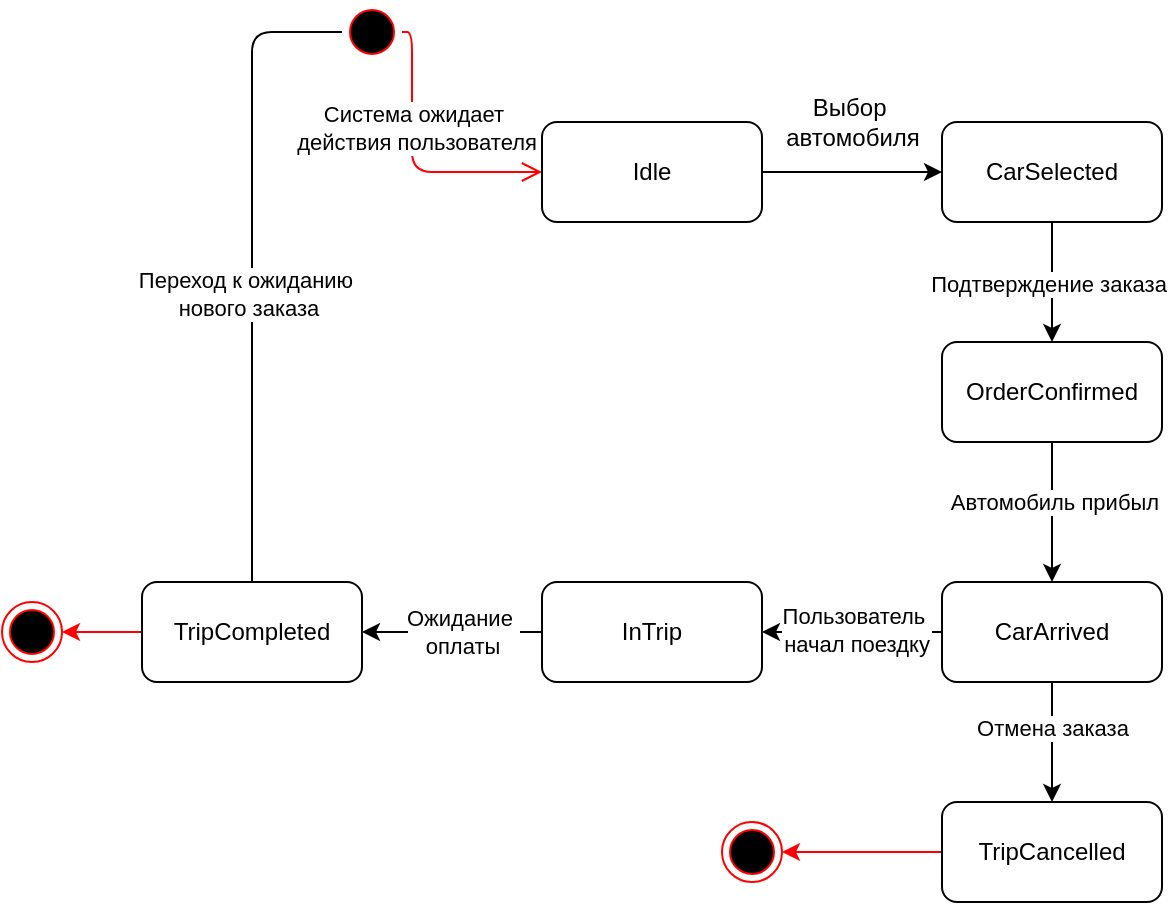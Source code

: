 <mxfile version="25.0.1" pages="3">
  <diagram id="kk8u7qt29iAjSEWAhIxE" name="Практическая работа 1 задание">
    <mxGraphModel dx="1740" dy="454" grid="1" gridSize="10" guides="1" tooltips="1" connect="1" arrows="1" fold="1" page="1" pageScale="1" pageWidth="827" pageHeight="1169" math="0" shadow="0">
      <root>
        <mxCell id="0" />
        <mxCell id="1" parent="0" />
        <mxCell id="ZprLS8R36pfq5UAjftLN-1" value="" style="ellipse;html=1;shape=startState;fillColor=#000000;strokeColor=#ff0000;rounded=1;" vertex="1" parent="1">
          <mxGeometry x="10" y="150" width="30" height="30" as="geometry" />
        </mxCell>
        <mxCell id="ZprLS8R36pfq5UAjftLN-2" value="" style="edgeStyle=orthogonalEdgeStyle;html=1;verticalAlign=bottom;endArrow=open;endSize=8;strokeColor=#ff0000;rounded=1;entryX=0;entryY=0.5;entryDx=0;entryDy=0;" edge="1" source="ZprLS8R36pfq5UAjftLN-1" parent="1" target="ZprLS8R36pfq5UAjftLN-6">
          <mxGeometry relative="1" as="geometry">
            <mxPoint x="545" y="210" as="targetPoint" />
            <Array as="points">
              <mxPoint x="45" y="235" />
            </Array>
          </mxGeometry>
        </mxCell>
        <mxCell id="WAD0H5yiQOPJkvEto6kg-1" value="Система ожидает&amp;nbsp;&lt;div&gt;действия пользователя&lt;/div&gt;" style="edgeLabel;html=1;align=center;verticalAlign=middle;resizable=0;points=[];rounded=1;" vertex="1" connectable="0" parent="ZprLS8R36pfq5UAjftLN-2">
          <mxGeometry x="-0.243" y="2" relative="1" as="geometry">
            <mxPoint as="offset" />
          </mxGeometry>
        </mxCell>
        <mxCell id="ZprLS8R36pfq5UAjftLN-5" value="" style="ellipse;html=1;shape=endState;fillColor=#000000;strokeColor=#ff0000;rounded=1;" vertex="1" parent="1">
          <mxGeometry x="200" y="560" width="30" height="30" as="geometry" />
        </mxCell>
        <mxCell id="WAD0H5yiQOPJkvEto6kg-2" style="edgeStyle=orthogonalEdgeStyle;rounded=1;orthogonalLoop=1;jettySize=auto;html=1;" edge="1" parent="1" source="ZprLS8R36pfq5UAjftLN-6" target="ZprLS8R36pfq5UAjftLN-7">
          <mxGeometry relative="1" as="geometry" />
        </mxCell>
        <mxCell id="ZprLS8R36pfq5UAjftLN-6" value="Idle" style="html=1;whiteSpace=wrap;rounded=1;" vertex="1" parent="1">
          <mxGeometry x="110" y="210" width="110" height="50" as="geometry" />
        </mxCell>
        <mxCell id="WAD0H5yiQOPJkvEto6kg-4" style="edgeStyle=orthogonalEdgeStyle;rounded=1;orthogonalLoop=1;jettySize=auto;html=1;entryX=0.5;entryY=0;entryDx=0;entryDy=0;" edge="1" parent="1" source="ZprLS8R36pfq5UAjftLN-7" target="ZprLS8R36pfq5UAjftLN-8">
          <mxGeometry relative="1" as="geometry" />
        </mxCell>
        <mxCell id="WAD0H5yiQOPJkvEto6kg-15" value="Подтверждение заказа" style="edgeLabel;html=1;align=center;verticalAlign=middle;resizable=0;points=[];rounded=1;" vertex="1" connectable="0" parent="WAD0H5yiQOPJkvEto6kg-4">
          <mxGeometry x="0.017" y="-2" relative="1" as="geometry">
            <mxPoint as="offset" />
          </mxGeometry>
        </mxCell>
        <mxCell id="ZprLS8R36pfq5UAjftLN-7" value="CarSelected" style="html=1;whiteSpace=wrap;rounded=1;" vertex="1" parent="1">
          <mxGeometry x="310" y="210" width="110" height="50" as="geometry" />
        </mxCell>
        <mxCell id="WAD0H5yiQOPJkvEto6kg-5" style="edgeStyle=orthogonalEdgeStyle;rounded=1;orthogonalLoop=1;jettySize=auto;html=1;entryX=0.5;entryY=0;entryDx=0;entryDy=0;" edge="1" parent="1" source="ZprLS8R36pfq5UAjftLN-8" target="ZprLS8R36pfq5UAjftLN-9">
          <mxGeometry relative="1" as="geometry" />
        </mxCell>
        <mxCell id="WAD0H5yiQOPJkvEto6kg-16" value="Автомобиль прибыл" style="edgeLabel;html=1;align=center;verticalAlign=middle;resizable=0;points=[];rounded=1;" vertex="1" connectable="0" parent="WAD0H5yiQOPJkvEto6kg-5">
          <mxGeometry x="-0.14" y="1" relative="1" as="geometry">
            <mxPoint as="offset" />
          </mxGeometry>
        </mxCell>
        <mxCell id="ZprLS8R36pfq5UAjftLN-8" value="OrderConfirmed" style="html=1;whiteSpace=wrap;rounded=1;" vertex="1" parent="1">
          <mxGeometry x="310" y="320" width="110" height="50" as="geometry" />
        </mxCell>
        <mxCell id="WAD0H5yiQOPJkvEto6kg-6" style="edgeStyle=orthogonalEdgeStyle;rounded=1;orthogonalLoop=1;jettySize=auto;html=1;entryX=0.5;entryY=0;entryDx=0;entryDy=0;" edge="1" parent="1" source="ZprLS8R36pfq5UAjftLN-9" target="ZprLS8R36pfq5UAjftLN-12">
          <mxGeometry relative="1" as="geometry" />
        </mxCell>
        <mxCell id="WAD0H5yiQOPJkvEto6kg-17" value="Отмена заказа" style="edgeLabel;html=1;align=center;verticalAlign=middle;resizable=0;points=[];rounded=1;" vertex="1" connectable="0" parent="WAD0H5yiQOPJkvEto6kg-6">
          <mxGeometry x="-0.229" relative="1" as="geometry">
            <mxPoint as="offset" />
          </mxGeometry>
        </mxCell>
        <mxCell id="WAD0H5yiQOPJkvEto6kg-8" style="edgeStyle=orthogonalEdgeStyle;rounded=1;orthogonalLoop=1;jettySize=auto;html=1;" edge="1" parent="1" source="ZprLS8R36pfq5UAjftLN-9" target="ZprLS8R36pfq5UAjftLN-10">
          <mxGeometry relative="1" as="geometry" />
        </mxCell>
        <mxCell id="WAD0H5yiQOPJkvEto6kg-18" value="Пользователь&amp;nbsp;&lt;div&gt;начал поездку&lt;/div&gt;" style="edgeLabel;html=1;align=center;verticalAlign=middle;resizable=0;points=[];rounded=1;" vertex="1" connectable="0" parent="WAD0H5yiQOPJkvEto6kg-8">
          <mxGeometry x="-0.04" y="-1" relative="1" as="geometry">
            <mxPoint as="offset" />
          </mxGeometry>
        </mxCell>
        <mxCell id="ZprLS8R36pfq5UAjftLN-9" value="CarArrived" style="html=1;whiteSpace=wrap;rounded=1;" vertex="1" parent="1">
          <mxGeometry x="310" y="440" width="110" height="50" as="geometry" />
        </mxCell>
        <mxCell id="WAD0H5yiQOPJkvEto6kg-9" style="edgeStyle=orthogonalEdgeStyle;rounded=1;orthogonalLoop=1;jettySize=auto;html=1;entryX=1;entryY=0.5;entryDx=0;entryDy=0;" edge="1" parent="1" source="ZprLS8R36pfq5UAjftLN-10" target="ZprLS8R36pfq5UAjftLN-11">
          <mxGeometry relative="1" as="geometry" />
        </mxCell>
        <mxCell id="WAD0H5yiQOPJkvEto6kg-20" value="Ожидание&amp;nbsp;&lt;div&gt;оплаты&lt;/div&gt;" style="edgeLabel;html=1;align=center;verticalAlign=middle;resizable=0;points=[];rounded=1;" vertex="1" connectable="0" parent="WAD0H5yiQOPJkvEto6kg-9">
          <mxGeometry x="0.138" y="-1" relative="1" as="geometry">
            <mxPoint x="11" y="1" as="offset" />
          </mxGeometry>
        </mxCell>
        <mxCell id="ZprLS8R36pfq5UAjftLN-10" value="InTrip" style="html=1;whiteSpace=wrap;rounded=1;" vertex="1" parent="1">
          <mxGeometry x="110" y="440" width="110" height="50" as="geometry" />
        </mxCell>
        <mxCell id="WAD0H5yiQOPJkvEto6kg-10" style="edgeStyle=orthogonalEdgeStyle;rounded=1;orthogonalLoop=1;jettySize=auto;html=1;entryX=0;entryY=0.5;entryDx=0;entryDy=0;strokeColor=default;endArrow=none;endFill=0;" edge="1" parent="1" source="ZprLS8R36pfq5UAjftLN-11" target="ZprLS8R36pfq5UAjftLN-1">
          <mxGeometry relative="1" as="geometry" />
        </mxCell>
        <mxCell id="WAD0H5yiQOPJkvEto6kg-11" value="Переход к ожиданию&amp;nbsp;&lt;div&gt;нового заказа&lt;/div&gt;" style="edgeLabel;html=1;align=center;verticalAlign=middle;resizable=0;points=[];rounded=1;" vertex="1" connectable="0" parent="WAD0H5yiQOPJkvEto6kg-10">
          <mxGeometry x="-0.098" y="2" relative="1" as="geometry">
            <mxPoint as="offset" />
          </mxGeometry>
        </mxCell>
        <mxCell id="WAD0H5yiQOPJkvEto6kg-14" style="edgeStyle=orthogonalEdgeStyle;rounded=1;orthogonalLoop=1;jettySize=auto;html=1;entryX=1;entryY=0.5;entryDx=0;entryDy=0;strokeColor=#FF0000;" edge="1" parent="1" source="ZprLS8R36pfq5UAjftLN-11" target="WAD0H5yiQOPJkvEto6kg-13">
          <mxGeometry relative="1" as="geometry" />
        </mxCell>
        <mxCell id="ZprLS8R36pfq5UAjftLN-11" value="TripCompleted" style="html=1;whiteSpace=wrap;rounded=1;" vertex="1" parent="1">
          <mxGeometry x="-90" y="440" width="110" height="50" as="geometry" />
        </mxCell>
        <mxCell id="WAD0H5yiQOPJkvEto6kg-7" style="edgeStyle=orthogonalEdgeStyle;rounded=1;orthogonalLoop=1;jettySize=auto;html=1;entryX=1;entryY=0.5;entryDx=0;entryDy=0;strokeColor=#FF0000;" edge="1" parent="1" source="ZprLS8R36pfq5UAjftLN-12" target="ZprLS8R36pfq5UAjftLN-5">
          <mxGeometry relative="1" as="geometry" />
        </mxCell>
        <mxCell id="ZprLS8R36pfq5UAjftLN-12" value="TripCancelled" style="html=1;whiteSpace=wrap;rounded=1;" vertex="1" parent="1">
          <mxGeometry x="310" y="550" width="110" height="50" as="geometry" />
        </mxCell>
        <mxCell id="WAD0H5yiQOPJkvEto6kg-3" value="Выбор&amp;nbsp;&lt;div&gt;автомобиля&lt;/div&gt;" style="text;html=1;align=center;verticalAlign=middle;resizable=0;points=[];autosize=1;strokeColor=none;fillColor=none;" vertex="1" parent="1">
          <mxGeometry x="220" y="190" width="90" height="40" as="geometry" />
        </mxCell>
        <mxCell id="WAD0H5yiQOPJkvEto6kg-13" value="" style="ellipse;html=1;shape=endState;fillColor=#000000;strokeColor=#ff0000;rounded=1;" vertex="1" parent="1">
          <mxGeometry x="-160" y="450" width="30" height="30" as="geometry" />
        </mxCell>
      </root>
    </mxGraphModel>
  </diagram>
  <diagram id="6xjZk6GMJqcnACj_CJZQ" name="Практическая работа 2">
    <mxGraphModel dx="1235" dy="614" grid="1" gridSize="10" guides="1" tooltips="1" connect="1" arrows="1" fold="1" page="1" pageScale="1" pageWidth="827" pageHeight="1169" math="0" shadow="0">
      <root>
        <mxCell id="0" />
        <mxCell id="1" parent="0" />
        <mxCell id="WbVAGBJWgvUkL3DAI_6W-16" style="edgeStyle=orthogonalEdgeStyle;rounded=1;orthogonalLoop=1;jettySize=auto;html=1;entryX=0;entryY=0;entryDx=0;entryDy=0;" edge="1" parent="1" source="WbVAGBJWgvUkL3DAI_6W-1" target="WbVAGBJWgvUkL3DAI_6W-5">
          <mxGeometry relative="1" as="geometry" />
        </mxCell>
        <mxCell id="WbVAGBJWgvUkL3DAI_6W-1" value="Гость" style="shape=umlActor;verticalLabelPosition=bottom;verticalAlign=top;html=1;rounded=1;" vertex="1" parent="1">
          <mxGeometry x="180" y="240" width="30" height="60" as="geometry" />
        </mxCell>
        <mxCell id="WbVAGBJWgvUkL3DAI_6W-17" style="edgeStyle=orthogonalEdgeStyle;rounded=1;orthogonalLoop=1;jettySize=auto;html=1;entryX=1;entryY=0;entryDx=0;entryDy=0;" edge="1" parent="1" source="WbVAGBJWgvUkL3DAI_6W-2" target="WbVAGBJWgvUkL3DAI_6W-5">
          <mxGeometry relative="1" as="geometry" />
        </mxCell>
        <mxCell id="WbVAGBJWgvUkL3DAI_6W-18" style="edgeStyle=orthogonalEdgeStyle;rounded=1;orthogonalLoop=1;jettySize=auto;html=1;entryX=0;entryY=0;entryDx=0;entryDy=0;" edge="1" parent="1" source="WbVAGBJWgvUkL3DAI_6W-2" target="WbVAGBJWgvUkL3DAI_6W-9">
          <mxGeometry relative="1" as="geometry" />
        </mxCell>
        <mxCell id="WbVAGBJWgvUkL3DAI_6W-19" style="edgeStyle=orthogonalEdgeStyle;rounded=1;orthogonalLoop=1;jettySize=auto;html=1;entryX=0;entryY=1;entryDx=0;entryDy=0;" edge="1" parent="1" source="WbVAGBJWgvUkL3DAI_6W-2" target="WbVAGBJWgvUkL3DAI_6W-8">
          <mxGeometry relative="1" as="geometry" />
        </mxCell>
        <mxCell id="WbVAGBJWgvUkL3DAI_6W-2" value="Админстратор" style="shape=umlActor;verticalLabelPosition=bottom;verticalAlign=top;html=1;rounded=1;" vertex="1" parent="1">
          <mxGeometry x="414" y="240" width="30" height="60" as="geometry" />
        </mxCell>
        <mxCell id="WbVAGBJWgvUkL3DAI_6W-15" style="edgeStyle=orthogonalEdgeStyle;rounded=1;orthogonalLoop=1;jettySize=auto;html=1;" edge="1" parent="1" source="WbVAGBJWgvUkL3DAI_6W-3" target="WbVAGBJWgvUkL3DAI_6W-5">
          <mxGeometry relative="1" as="geometry" />
        </mxCell>
        <mxCell id="WbVAGBJWgvUkL3DAI_6W-3" value="Зарегистрированный&lt;div&gt;пользователь&lt;/div&gt;" style="shape=umlActor;verticalLabelPosition=bottom;verticalAlign=top;html=1;rounded=1;" vertex="1" parent="1">
          <mxGeometry x="150" y="410" width="30" height="60" as="geometry" />
        </mxCell>
        <mxCell id="WbVAGBJWgvUkL3DAI_6W-5" value="Просмотр мероприятий" style="ellipse;whiteSpace=wrap;html=1;rounded=1;" vertex="1" parent="1">
          <mxGeometry x="240" y="350" width="140" height="70" as="geometry" />
        </mxCell>
        <mxCell id="WbVAGBJWgvUkL3DAI_6W-6" value="Бронирование мероприятия" style="ellipse;whiteSpace=wrap;html=1;rounded=1;" vertex="1" parent="1">
          <mxGeometry x="40" y="540" width="140" height="70" as="geometry" />
        </mxCell>
        <mxCell id="WbVAGBJWgvUkL3DAI_6W-12" style="edgeStyle=orthogonalEdgeStyle;rounded=0;orthogonalLoop=1;jettySize=auto;html=1;entryX=1;entryY=0.5;entryDx=0;entryDy=0;curved=1;dashed=1;" edge="1" parent="1" source="WbVAGBJWgvUkL3DAI_6W-7" target="WbVAGBJWgvUkL3DAI_6W-6">
          <mxGeometry relative="1" as="geometry" />
        </mxCell>
        <mxCell id="WbVAGBJWgvUkL3DAI_6W-13" value="extence" style="edgeLabel;html=1;align=center;verticalAlign=middle;resizable=0;points=[];rounded=1;" vertex="1" connectable="0" parent="WbVAGBJWgvUkL3DAI_6W-12">
          <mxGeometry x="0.018" y="2" relative="1" as="geometry">
            <mxPoint as="offset" />
          </mxGeometry>
        </mxCell>
        <mxCell id="WbVAGBJWgvUkL3DAI_6W-7" value="Отмена бронирования" style="ellipse;whiteSpace=wrap;html=1;rounded=1;" vertex="1" parent="1">
          <mxGeometry x="240" y="610" width="140" height="70" as="geometry" />
        </mxCell>
        <mxCell id="WbVAGBJWgvUkL3DAI_6W-8" value="Просмотр всех бронирований" style="ellipse;whiteSpace=wrap;html=1;rounded=1;" vertex="1" parent="1">
          <mxGeometry x="480" y="150" width="140" height="70" as="geometry" />
        </mxCell>
        <mxCell id="WbVAGBJWgvUkL3DAI_6W-9" value="Управление мероприятиями" style="ellipse;whiteSpace=wrap;html=1;rounded=1;" vertex="1" parent="1">
          <mxGeometry x="480" y="330" width="140" height="70" as="geometry" />
        </mxCell>
        <mxCell id="WbVAGBJWgvUkL3DAI_6W-20" style="edgeStyle=orthogonalEdgeStyle;rounded=0;orthogonalLoop=1;jettySize=auto;html=1;entryX=1;entryY=0;entryDx=0;entryDy=0;curved=1;dashed=1;" edge="1" parent="1" source="WbVAGBJWgvUkL3DAI_6W-10" target="WbVAGBJWgvUkL3DAI_6W-9">
          <mxGeometry relative="1" as="geometry" />
        </mxCell>
        <mxCell id="WbVAGBJWgvUkL3DAI_6W-22" value="include" style="edgeLabel;html=1;align=center;verticalAlign=middle;resizable=0;points=[];rounded=1;" vertex="1" connectable="0" parent="WbVAGBJWgvUkL3DAI_6W-20">
          <mxGeometry x="-0.384" y="8" relative="1" as="geometry">
            <mxPoint as="offset" />
          </mxGeometry>
        </mxCell>
        <mxCell id="WbVAGBJWgvUkL3DAI_6W-10" value="Добавить" style="ellipse;whiteSpace=wrap;html=1;rounded=1;" vertex="1" parent="1">
          <mxGeometry x="650" y="250" width="140" height="70" as="geometry" />
        </mxCell>
        <mxCell id="WbVAGBJWgvUkL3DAI_6W-21" style="edgeStyle=orthogonalEdgeStyle;rounded=0;orthogonalLoop=1;jettySize=auto;html=1;entryX=1;entryY=1;entryDx=0;entryDy=0;curved=1;dashed=1;" edge="1" parent="1" source="WbVAGBJWgvUkL3DAI_6W-11" target="WbVAGBJWgvUkL3DAI_6W-9">
          <mxGeometry relative="1" as="geometry" />
        </mxCell>
        <mxCell id="WbVAGBJWgvUkL3DAI_6W-23" value="include" style="edgeLabel;html=1;align=center;verticalAlign=middle;resizable=0;points=[];rounded=1;" vertex="1" connectable="0" parent="WbVAGBJWgvUkL3DAI_6W-21">
          <mxGeometry x="0.395" y="-6" relative="1" as="geometry">
            <mxPoint as="offset" />
          </mxGeometry>
        </mxCell>
        <mxCell id="WbVAGBJWgvUkL3DAI_6W-11" value="Удалить" style="ellipse;whiteSpace=wrap;html=1;rounded=1;" vertex="1" parent="1">
          <mxGeometry x="650" y="430" width="140" height="70" as="geometry" />
        </mxCell>
        <mxCell id="WbVAGBJWgvUkL3DAI_6W-14" style="edgeStyle=orthogonalEdgeStyle;rounded=1;orthogonalLoop=1;jettySize=auto;html=1;entryX=0.569;entryY=-0.006;entryDx=0;entryDy=0;entryPerimeter=0;" edge="1" parent="1" source="WbVAGBJWgvUkL3DAI_6W-3" target="WbVAGBJWgvUkL3DAI_6W-6">
          <mxGeometry relative="1" as="geometry" />
        </mxCell>
      </root>
    </mxGraphModel>
  </diagram>
  <diagram id="gd_VhlCk2FwvplvAwW0Z" name="Практическая работа 3">
    <mxGraphModel dx="1050" dy="522" grid="1" gridSize="10" guides="1" tooltips="1" connect="1" arrows="1" fold="1" page="1" pageScale="1" pageWidth="827" pageHeight="1169" math="0" shadow="0">
      <root>
        <mxCell id="0" />
        <mxCell id="1" parent="0" />
        <mxCell id="wk-e4KERHyWNdDz8_xYJ-1" value="" style="ellipse;html=1;shape=startState;fillColor=#000000;strokeColor=#ff0000;rounded=1;" vertex="1" parent="1">
          <mxGeometry x="130" y="130" width="30" height="30" as="geometry" />
        </mxCell>
        <mxCell id="wk-e4KERHyWNdDz8_xYJ-2" value="" style="edgeStyle=orthogonalEdgeStyle;html=1;verticalAlign=bottom;endArrow=open;endSize=8;strokeColor=#ff0000;rounded=1;exitX=1;exitY=0.5;exitDx=0;exitDy=0;" edge="1" source="wk-e4KERHyWNdDz8_xYJ-1" parent="1">
          <mxGeometry relative="1" as="geometry">
            <mxPoint x="240" y="145" as="targetPoint" />
          </mxGeometry>
        </mxCell>
        <mxCell id="wk-e4KERHyWNdDz8_xYJ-22" value="Добавляет&amp;nbsp;&lt;div&gt;товары&lt;/div&gt;" style="edgeLabel;html=1;align=center;verticalAlign=middle;resizable=0;points=[];rounded=1;" vertex="1" connectable="0" parent="wk-e4KERHyWNdDz8_xYJ-2">
          <mxGeometry x="-0.228" relative="1" as="geometry">
            <mxPoint as="offset" />
          </mxGeometry>
        </mxCell>
        <mxCell id="wk-e4KERHyWNdDz8_xYJ-13" style="edgeStyle=orthogonalEdgeStyle;rounded=1;orthogonalLoop=1;jettySize=auto;html=1;entryX=0;entryY=0.5;entryDx=0;entryDy=0;" edge="1" parent="1" source="wk-e4KERHyWNdDz8_xYJ-3" target="wk-e4KERHyWNdDz8_xYJ-4">
          <mxGeometry relative="1" as="geometry" />
        </mxCell>
        <mxCell id="wk-e4KERHyWNdDz8_xYJ-23" value="Заполняет&amp;nbsp;&lt;div&gt;данные&lt;/div&gt;" style="edgeLabel;html=1;align=center;verticalAlign=middle;resizable=0;points=[];rounded=1;" vertex="1" connectable="0" parent="wk-e4KERHyWNdDz8_xYJ-13">
          <mxGeometry x="-0.356" y="1" relative="1" as="geometry">
            <mxPoint x="8" y="1" as="offset" />
          </mxGeometry>
        </mxCell>
        <mxCell id="wk-e4KERHyWNdDz8_xYJ-3" value="Выбор товаров" style="html=1;whiteSpace=wrap;rounded=1;" vertex="1" parent="1">
          <mxGeometry x="240" y="120" width="110" height="50" as="geometry" />
        </mxCell>
        <mxCell id="wk-e4KERHyWNdDz8_xYJ-14" style="edgeStyle=orthogonalEdgeStyle;rounded=1;orthogonalLoop=1;jettySize=auto;html=1;entryX=0.5;entryY=0;entryDx=0;entryDy=0;" edge="1" parent="1" source="wk-e4KERHyWNdDz8_xYJ-4" target="wk-e4KERHyWNdDz8_xYJ-5">
          <mxGeometry relative="1" as="geometry" />
        </mxCell>
        <mxCell id="wk-e4KERHyWNdDz8_xYJ-24" value="Метод&lt;div&gt;оплаты&lt;/div&gt;" style="edgeLabel;html=1;align=center;verticalAlign=middle;resizable=0;points=[];rounded=1;" vertex="1" connectable="0" parent="wk-e4KERHyWNdDz8_xYJ-14">
          <mxGeometry x="-0.326" y="-2" relative="1" as="geometry">
            <mxPoint x="2" y="6" as="offset" />
          </mxGeometry>
        </mxCell>
        <mxCell id="wk-e4KERHyWNdDz8_xYJ-4" value="Оформление&lt;div&gt;заказа&lt;/div&gt;" style="html=1;whiteSpace=wrap;rounded=1;" vertex="1" parent="1">
          <mxGeometry x="450" y="120" width="110" height="50" as="geometry" />
        </mxCell>
        <mxCell id="wk-e4KERHyWNdDz8_xYJ-15" style="edgeStyle=orthogonalEdgeStyle;rounded=1;orthogonalLoop=1;jettySize=auto;html=1;entryX=1;entryY=0.5;entryDx=0;entryDy=0;" edge="1" parent="1" source="wk-e4KERHyWNdDz8_xYJ-5" target="wk-e4KERHyWNdDz8_xYJ-6">
          <mxGeometry relative="1" as="geometry" />
        </mxCell>
        <mxCell id="wk-e4KERHyWNdDz8_xYJ-25" value="Проверка успешности&amp;nbsp;&lt;div&gt;оплаты&lt;/div&gt;" style="edgeLabel;html=1;align=center;verticalAlign=middle;resizable=0;points=[];rounded=1;" vertex="1" connectable="0" parent="wk-e4KERHyWNdDz8_xYJ-15">
          <mxGeometry x="0.151" y="-3" relative="1" as="geometry">
            <mxPoint x="15" y="3" as="offset" />
          </mxGeometry>
        </mxCell>
        <mxCell id="wk-e4KERHyWNdDz8_xYJ-5" value="Оплата" style="html=1;whiteSpace=wrap;rounded=1;" vertex="1" parent="1">
          <mxGeometry x="450" y="240" width="110" height="50" as="geometry" />
        </mxCell>
        <mxCell id="wk-e4KERHyWNdDz8_xYJ-16" style="edgeStyle=orthogonalEdgeStyle;rounded=1;orthogonalLoop=1;jettySize=auto;html=1;entryX=0.5;entryY=0;entryDx=0;entryDy=0;" edge="1" parent="1" source="wk-e4KERHyWNdDz8_xYJ-6" target="wk-e4KERHyWNdDz8_xYJ-7">
          <mxGeometry relative="1" as="geometry" />
        </mxCell>
        <mxCell id="wk-e4KERHyWNdDz8_xYJ-26" value="Да" style="edgeLabel;html=1;align=center;verticalAlign=middle;resizable=0;points=[];rounded=1;" vertex="1" connectable="0" parent="wk-e4KERHyWNdDz8_xYJ-16">
          <mxGeometry x="0.083" y="-1" relative="1" as="geometry">
            <mxPoint as="offset" />
          </mxGeometry>
        </mxCell>
        <mxCell id="wk-e4KERHyWNdDz8_xYJ-17" style="edgeStyle=orthogonalEdgeStyle;rounded=1;orthogonalLoop=1;jettySize=auto;html=1;" edge="1" parent="1" source="wk-e4KERHyWNdDz8_xYJ-6" target="wk-e4KERHyWNdDz8_xYJ-8">
          <mxGeometry relative="1" as="geometry" />
        </mxCell>
        <mxCell id="wk-e4KERHyWNdDz8_xYJ-27" value="Нет" style="edgeLabel;html=1;align=center;verticalAlign=middle;resizable=0;points=[];rounded=1;" vertex="1" connectable="0" parent="wk-e4KERHyWNdDz8_xYJ-17">
          <mxGeometry x="0.003" y="2" relative="1" as="geometry">
            <mxPoint as="offset" />
          </mxGeometry>
        </mxCell>
        <mxCell id="wk-e4KERHyWNdDz8_xYJ-6" value="Подтверждение&lt;div&gt;оплаты&lt;/div&gt;" style="html=1;whiteSpace=wrap;rounded=1;" vertex="1" parent="1">
          <mxGeometry x="210" y="240" width="110" height="50" as="geometry" />
        </mxCell>
        <mxCell id="wk-e4KERHyWNdDz8_xYJ-18" style="edgeStyle=orthogonalEdgeStyle;rounded=1;orthogonalLoop=1;jettySize=auto;html=1;" edge="1" parent="1" source="wk-e4KERHyWNdDz8_xYJ-7" target="wk-e4KERHyWNdDz8_xYJ-9">
          <mxGeometry relative="1" as="geometry" />
        </mxCell>
        <mxCell id="wk-e4KERHyWNdDz8_xYJ-7" value="Подтверждение&lt;div&gt;оплаты&lt;/div&gt;" style="html=1;whiteSpace=wrap;rounded=1;" vertex="1" parent="1">
          <mxGeometry x="110" y="330" width="110" height="50" as="geometry" />
        </mxCell>
        <mxCell id="wk-e4KERHyWNdDz8_xYJ-19" style="edgeStyle=orthogonalEdgeStyle;rounded=1;orthogonalLoop=1;jettySize=auto;html=1;entryX=0.5;entryY=0;entryDx=0;entryDy=0;" edge="1" parent="1" source="wk-e4KERHyWNdDz8_xYJ-8" target="wk-e4KERHyWNdDz8_xYJ-12">
          <mxGeometry relative="1" as="geometry" />
        </mxCell>
        <mxCell id="wk-e4KERHyWNdDz8_xYJ-8" value="Оплата не прошла" style="html=1;whiteSpace=wrap;rounded=1;" vertex="1" parent="1">
          <mxGeometry x="304" y="330" width="110" height="50" as="geometry" />
        </mxCell>
        <mxCell id="wk-e4KERHyWNdDz8_xYJ-20" style="edgeStyle=orthogonalEdgeStyle;rounded=1;orthogonalLoop=1;jettySize=auto;html=1;" edge="1" parent="1" source="wk-e4KERHyWNdDz8_xYJ-9" target="wk-e4KERHyWNdDz8_xYJ-10">
          <mxGeometry relative="1" as="geometry" />
        </mxCell>
        <mxCell id="wk-e4KERHyWNdDz8_xYJ-9" value="Обработка заказа" style="html=1;whiteSpace=wrap;rounded=1;" vertex="1" parent="1">
          <mxGeometry x="220" y="430" width="110" height="50" as="geometry" />
        </mxCell>
        <mxCell id="wk-e4KERHyWNdDz8_xYJ-21" style="edgeStyle=orthogonalEdgeStyle;rounded=1;orthogonalLoop=1;jettySize=auto;html=1;entryX=0;entryY=0.5;entryDx=0;entryDy=0;strokeColor=#FF0000;" edge="1" parent="1" source="wk-e4KERHyWNdDz8_xYJ-10" target="wk-e4KERHyWNdDz8_xYJ-12">
          <mxGeometry relative="1" as="geometry" />
        </mxCell>
        <mxCell id="wk-e4KERHyWNdDz8_xYJ-10" value="Отправка заказа" style="html=1;whiteSpace=wrap;rounded=1;" vertex="1" parent="1">
          <mxGeometry x="400" y="430" width="110" height="50" as="geometry" />
        </mxCell>
        <mxCell id="wk-e4KERHyWNdDz8_xYJ-12" value="" style="ellipse;html=1;shape=endState;fillColor=#000000;strokeColor=#ff0000;rounded=1;" vertex="1" parent="1">
          <mxGeometry x="570" y="440" width="30" height="30" as="geometry" />
        </mxCell>
        <mxCell id="wk-e4KERHyWNdDz8_xYJ-28" value="Доставка" style="text;html=1;align=center;verticalAlign=middle;resizable=0;points=[];autosize=1;strokeColor=none;fillColor=none;" vertex="1" parent="1">
          <mxGeometry x="320" y="430" width="80" height="30" as="geometry" />
        </mxCell>
      </root>
    </mxGraphModel>
  </diagram>
</mxfile>

